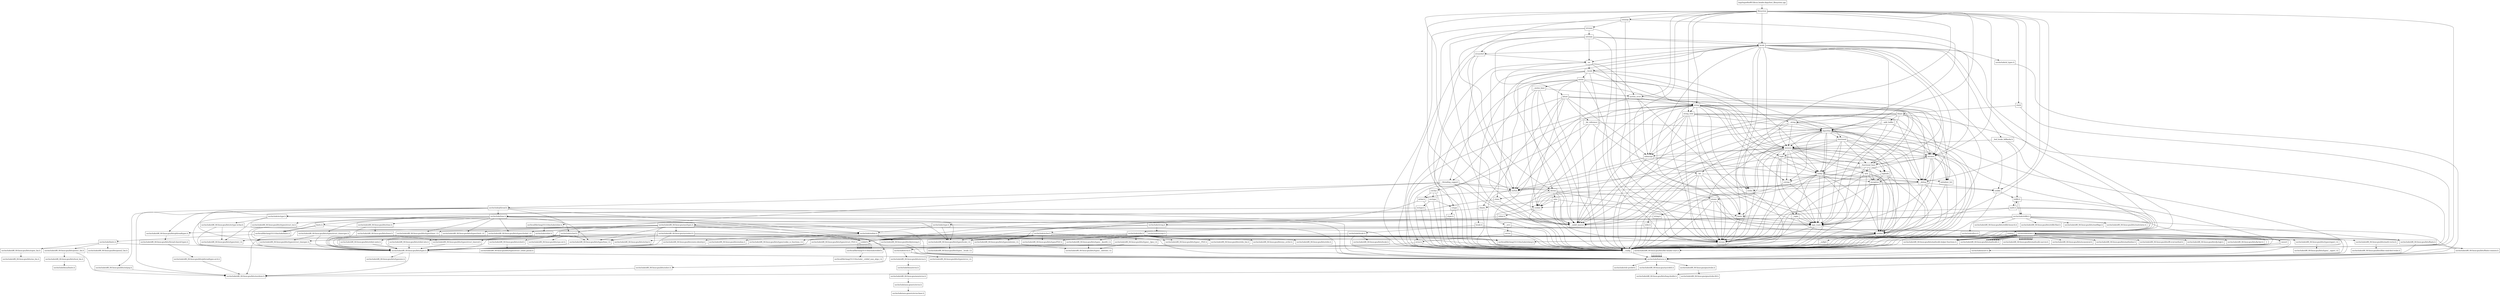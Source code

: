 digraph "dependencies" {
  header_1 [ shape="box", label="filesystem"];
  header_0 [ shape="box", label="tmp/tmpw8iwRO.libcxx.header.deps/test_filesystem.cpp"];
  header_2 [ shape="box", label="__config"];
  header_3 [ shape="box", label="usr/include/features.h"];
  header_4 [ shape="box", label="usr/include/stdc-predef.h"];
  header_5 [ shape="box", label="usr/include/x86_64-linux-gnu/sys/cdefs.h"];
  header_6 [ shape="box", label="usr/include/x86_64-linux-gnu/bits/wordsize.h"];
  header_7 [ shape="box", label="usr/include/x86_64-linux-gnu/bits/long-double.h"];
  header_8 [ shape="box", label="usr/include/x86_64-linux-gnu/gnu/stubs.h"];
  header_9 [ shape="box", label="usr/include/x86_64-linux-gnu/gnu/stubs-64.h"];
  header_11 [ shape="box", label="cstddef"];
  header_12 [ shape="box", label="version"];
  header_13 [ shape="box", label="usr/local/lib/clang/10.0.0/include/stddef.h"];
  header_14 [ shape="box", label="usr/local/lib/clang/10.0.0/include/__stddef_max_align_t.h"];
  header_15 [ shape="box", label="__nullptr"];
  header_16 [ shape="box", label="cstdlib"];
  header_17 [ shape="box", label="stdlib.h"];
  header_18 [ shape="box", label="usr/include/stdlib.h"];
  header_19 [ shape="box", label="usr/include/x86_64-linux-gnu/bits/libc-header-start.h"];
  header_20 [ shape="box", label="stddef.h"];
  header_21 [ shape="box", label="usr/include/x86_64-linux-gnu/bits/waitflags.h"];
  header_22 [ shape="box", label="usr/include/x86_64-linux-gnu/bits/waitstatus.h"];
  header_23 [ shape="box", label="usr/include/x86_64-linux-gnu/bits/floatn.h"];
  header_24 [ shape="box", label="usr/include/x86_64-linux-gnu/bits/floatn-common.h"];
  header_25 [ shape="box", label="usr/include/x86_64-linux-gnu/bits/types/locale_t.h"];
  header_26 [ shape="box", label="usr/include/x86_64-linux-gnu/bits/types/__locale_t.h"];
  header_27 [ shape="box", label="usr/include/x86_64-linux-gnu/sys/types.h"];
  header_28 [ shape="box", label="usr/include/x86_64-linux-gnu/bits/types.h"];
  header_29 [ shape="box", label="usr/include/x86_64-linux-gnu/bits/typesizes.h"];
  header_30 [ shape="box", label="usr/include/x86_64-linux-gnu/bits/types/clock_t.h"];
  header_31 [ shape="box", label="usr/include/x86_64-linux-gnu/bits/types/clockid_t.h"];
  header_32 [ shape="box", label="usr/include/x86_64-linux-gnu/bits/types/time_t.h"];
  header_33 [ shape="box", label="usr/include/x86_64-linux-gnu/bits/types/timer_t.h"];
  header_34 [ shape="box", label="usr/include/x86_64-linux-gnu/bits/stdint-intn.h"];
  header_35 [ shape="box", label="usr/include/endian.h"];
  header_36 [ shape="box", label="usr/include/x86_64-linux-gnu/bits/endian.h"];
  header_37 [ shape="box", label="usr/include/x86_64-linux-gnu/bits/byteswap.h"];
  header_38 [ shape="box", label="usr/include/x86_64-linux-gnu/bits/uintn-identity.h"];
  header_39 [ shape="box", label="usr/include/x86_64-linux-gnu/sys/select.h"];
  header_40 [ shape="box", label="usr/include/x86_64-linux-gnu/bits/select.h"];
  header_41 [ shape="box", label="usr/include/x86_64-linux-gnu/bits/types/sigset_t.h"];
  header_42 [ shape="box", label="usr/include/x86_64-linux-gnu/bits/types/__sigset_t.h"];
  header_43 [ shape="box", label="usr/include/x86_64-linux-gnu/bits/types/struct_timeval.h"];
  header_44 [ shape="box", label="usr/include/x86_64-linux-gnu/bits/types/struct_timespec.h"];
  header_45 [ shape="box", label="usr/include/x86_64-linux-gnu/bits/pthreadtypes.h"];
  header_46 [ shape="box", label="usr/include/x86_64-linux-gnu/bits/thread-shared-types.h"];
  header_47 [ shape="box", label="usr/include/x86_64-linux-gnu/bits/pthreadtypes-arch.h"];
  header_48 [ shape="box", label="usr/include/alloca.h"];
  header_49 [ shape="box", label="usr/include/x86_64-linux-gnu/bits/stdlib-bsearch.h"];
  header_50 [ shape="box", label="usr/include/x86_64-linux-gnu/bits/stdlib-float.h"];
  header_51 [ shape="box", label="math.h"];
  header_52 [ shape="box", label="usr/include/math.h"];
  header_53 [ shape="box", label="usr/include/x86_64-linux-gnu/bits/math-vector.h"];
  header_54 [ shape="box", label="usr/include/x86_64-linux-gnu/bits/libm-simd-decl-stubs.h"];
  header_55 [ shape="box", label="usr/include/x86_64-linux-gnu/bits/flt-eval-method.h"];
  header_56 [ shape="box", label="usr/include/x86_64-linux-gnu/bits/fp-logb.h"];
  header_57 [ shape="box", label="usr/include/x86_64-linux-gnu/bits/fp-fast.h"];
  header_58 [ shape="box", label="usr/include/x86_64-linux-gnu/bits/mathcalls-helper-functions.h"];
  header_59 [ shape="box", label="usr/include/x86_64-linux-gnu/bits/mathcalls.h"];
  header_60 [ shape="box", label="usr/include/x86_64-linux-gnu/bits/mathcalls-narrow.h"];
  header_61 [ shape="box", label="usr/include/x86_64-linux-gnu/bits/iscanonical.h"];
  header_62 [ shape="box", label="usr/include/x86_64-linux-gnu/bits/mathinline.h"];
  header_63 [ shape="box", label="type_traits"];
  header_64 [ shape="box", label="limits"];
  header_65 [ shape="box", label="__undef_macros"];
  header_66 [ shape="box", label="chrono"];
  header_67 [ shape="box", label="ctime"];
  header_68 [ shape="box", label="usr/include/time.h"];
  header_69 [ shape="box", label="usr/include/x86_64-linux-gnu/bits/time.h"];
  header_70 [ shape="box", label="usr/include/x86_64-linux-gnu/bits/timex.h"];
  header_71 [ shape="box", label="usr/include/x86_64-linux-gnu/bits/types/struct_tm.h"];
  header_72 [ shape="box", label="usr/include/x86_64-linux-gnu/bits/types/struct_itimerspec.h"];
  header_73 [ shape="box", label="ratio"];
  header_74 [ shape="box", label="cstdint"];
  header_75 [ shape="box", label="stdint.h"];
  header_76 [ shape="box", label="usr/local/lib/clang/10.0.0/include/stdint.h"];
  header_77 [ shape="box", label="usr/include/stdint.h"];
  header_78 [ shape="box", label="usr/include/x86_64-linux-gnu/bits/wchar.h"];
  header_79 [ shape="box", label="usr/include/x86_64-linux-gnu/bits/stdint-uintn.h"];
  header_80 [ shape="box", label="climits"];
  header_81 [ shape="box", label="limits.h"];
  header_82 [ shape="box", label="usr/local/lib/clang/10.0.0/include/limits.h"];
  header_83 [ shape="box", label="usr/include/limits.h"];
  header_84 [ shape="box", label="usr/include/x86_64-linux-gnu/bits/posix1_lim.h"];
  header_85 [ shape="box", label="usr/include/x86_64-linux-gnu/bits/local_lim.h"];
  header_86 [ shape="box", label="usr/include/linux/limits.h"];
  header_87 [ shape="box", label="usr/include/x86_64-linux-gnu/bits/posix2_lim.h"];
  header_88 [ shape="box", label="usr/include/x86_64-linux-gnu/bits/xopen_lim.h"];
  header_89 [ shape="box", label="usr/include/x86_64-linux-gnu/bits/uio_lim.h"];
  header_90 [ shape="box", label="iterator"];
  header_91 [ shape="box", label="iosfwd"];
  header_92 [ shape="box", label="wchar.h"];
  header_93 [ shape="box", label="usr/include/wchar.h"];
  header_94 [ shape="box", label="usr/local/lib/clang/10.0.0/include/stdarg.h"];
  header_95 [ shape="box", label="usr/include/x86_64-linux-gnu/bits/types/wint_t.h"];
  header_96 [ shape="box", label="usr/include/x86_64-linux-gnu/bits/types/mbstate_t.h"];
  header_97 [ shape="box", label="usr/include/x86_64-linux-gnu/bits/types/__mbstate_t.h"];
  header_98 [ shape="box", label="usr/include/x86_64-linux-gnu/bits/types/__FILE.h"];
  header_99 [ shape="box", label="usr/include/x86_64-linux-gnu/bits/types/FILE.h"];
  header_100 [ shape="box", label="__functional_base"];
  header_101 [ shape="box", label="typeinfo"];
  header_102 [ shape="box", label="exception"];
  header_103 [ shape="box", label="new"];
  header_104 [ shape="box", label="utility"];
  header_105 [ shape="box", label="__tuple"];
  header_106 [ shape="box", label="initializer_list"];
  header_107 [ shape="box", label="cstring"];
  header_108 [ shape="box", label="string.h"];
  header_109 [ shape="box", label="usr/include/string.h"];
  header_110 [ shape="box", label="usr/include/strings.h"];
  header_111 [ shape="box", label="__debug"];
  header_112 [ shape="box", label="cstdio"];
  header_113 [ shape="box", label="stdio.h"];
  header_114 [ shape="box", label="usr/include/stdio.h"];
  header_115 [ shape="box", label="usr/include/x86_64-linux-gnu/bits/types/__fpos_t.h"];
  header_116 [ shape="box", label="usr/include/x86_64-linux-gnu/bits/types/__fpos64_t.h"];
  header_117 [ shape="box", label="usr/include/x86_64-linux-gnu/bits/types/struct_FILE.h"];
  header_118 [ shape="box", label="usr/include/x86_64-linux-gnu/bits/types/cookie_io_functions_t.h"];
  header_119 [ shape="box", label="usr/include/x86_64-linux-gnu/bits/stdio_lim.h"];
  header_120 [ shape="box", label="usr/include/x86_64-linux-gnu/bits/sys_errlist.h"];
  header_121 [ shape="box", label="usr/include/x86_64-linux-gnu/bits/stdio.h"];
  header_122 [ shape="box", label="locale"];
  header_123 [ shape="box", label="__locale"];
  header_124 [ shape="box", label="string"];
  header_125 [ shape="box", label="string_view"];
  header_126 [ shape="box", label="__string"];
  header_127 [ shape="box", label="algorithm"];
  header_128 [ shape="box", label="memory"];
  header_129 [ shape="box", label="tuple"];
  header_130 [ shape="box", label="stdexcept"];
  header_131 [ shape="box", label="cassert"];
  header_132 [ shape="box", label="usr/include/assert.h"];
  header_133 [ shape="box", label="atomic"];
  header_134 [ shape="box", label="functional"];
  header_135 [ shape="box", label="bit"];
  header_136 [ shape="box", label="cwchar"];
  header_137 [ shape="box", label="cwctype"];
  header_138 [ shape="box", label="cctype"];
  header_139 [ shape="box", label="ctype.h"];
  header_140 [ shape="box", label="usr/include/ctype.h"];
  header_141 [ shape="box", label="wctype.h"];
  header_142 [ shape="box", label="usr/include/wctype.h"];
  header_143 [ shape="box", label="usr/include/x86_64-linux-gnu/bits/wctype-wchar.h"];
  header_144 [ shape="box", label="mutex"];
  header_145 [ shape="box", label="__mutex_base"];
  header_146 [ shape="box", label="system_error"];
  header_147 [ shape="box", label="__errc"];
  header_148 [ shape="box", label="cerrno"];
  header_149 [ shape="box", label="errno.h"];
  header_150 [ shape="box", label="usr/include/errno.h"];
  header_151 [ shape="box", label="usr/include/x86_64-linux-gnu/bits/errno.h"];
  header_152 [ shape="box", label="usr/include/linux/errno.h"];
  header_153 [ shape="box", label="usr/include/x86_64-linux-gnu/asm/errno.h"];
  header_154 [ shape="box", label="usr/include/asm-generic/errno.h"];
  header_155 [ shape="box", label="usr/include/asm-generic/errno-base.h"];
  header_156 [ shape="box", label="usr/include/x86_64-linux-gnu/bits/types/error_t.h"];
  header_157 [ shape="box", label="__threading_support"];
  header_10 [ shape="box", label="usr/include/pthread.h"];
  header_158 [ shape="box", label="usr/include/sched.h"];
  header_159 [ shape="box", label="usr/include/x86_64-linux-gnu/bits/sched.h"];
  header_160 [ shape="box", label="usr/include/x86_64-linux-gnu/bits/types/struct_sched_param.h"];
  header_161 [ shape="box", label="usr/include/x86_64-linux-gnu/bits/cpu-set.h"];
  header_162 [ shape="box", label="usr/include/x86_64-linux-gnu/bits/setjmp.h"];
  header_163 [ shape="box", label="locale.h"];
  header_164 [ shape="box", label="usr/include/locale.h"];
  header_165 [ shape="box", label="usr/include/x86_64-linux-gnu/bits/locale.h"];
  header_166 [ shape="box", label="ios"];
  header_167 [ shape="box", label="streambuf"];
  header_168 [ shape="box", label="cstdarg"];
  header_169 [ shape="box", label="usr/include/nl_types.h"];
  header_170 [ shape="box", label="__bsd_locale_fallbacks.h"];
  header_171 [ shape="box", label="stack"];
  header_172 [ shape="box", label="deque"];
  header_173 [ shape="box", label="__split_buffer"];
  header_174 [ shape="box", label="iomanip"];
  header_175 [ shape="box", label="istream"];
  header_176 [ shape="box", label="ostream"];
  header_177 [ shape="box", label="bitset"];
  header_178 [ shape="box", label="__bit_reference"];
  header_82 -> header_83;
  header_25 -> header_26;
  header_110 -> header_3;
  header_110 -> header_20;
  header_110 -> header_25;
  header_63 -> header_2;
  header_63 -> header_11;
  header_63 -> header_12;
  header_173 -> header_2;
  header_173 -> header_63;
  header_173 -> header_127;
  header_173 -> header_65;
  header_132 -> header_3;
  header_20 -> header_13;
  header_20 -> header_13;
  header_20 -> header_13;
  header_20 -> header_13;
  header_20 -> header_13;
  header_20 -> header_13;
  header_20 -> header_13;
  header_20 -> header_13;
  header_20 -> header_13;
  header_20 -> header_13;
  header_116 -> header_28;
  header_116 -> header_97;
  header_91 -> header_2;
  header_91 -> header_92;
  header_162 -> header_6;
  header_143 -> header_28;
  header_143 -> header_95;
  header_143 -> header_35;
  header_137 -> header_2;
  header_137 -> header_138;
  header_137 -> header_141;
  header_64 -> header_2;
  header_64 -> header_63;
  header_64 -> header_65;
  header_64 -> header_12;
  header_136 -> header_2;
  header_136 -> header_137;
  header_136 -> header_92;
  header_108 -> header_2;
  header_108 -> header_109;
  header_115 -> header_28;
  header_115 -> header_97;
  header_15 -> header_2;
  header_123 -> header_2;
  header_123 -> header_124;
  header_123 -> header_128;
  header_123 -> header_104;
  header_123 -> header_144;
  header_123 -> header_74;
  header_123 -> header_138;
  header_123 -> header_163;
  header_44 -> header_28;
  header_153 -> header_154;
  header_133 -> header_2;
  header_133 -> header_11;
  header_133 -> header_74;
  header_133 -> header_63;
  header_133 -> header_12;
  header_112 -> header_2;
  header_112 -> header_113;
  header_175 -> header_2;
  header_175 -> header_12;
  header_175 -> header_176;
  header_175 -> header_65;
  header_150 -> header_3;
  header_150 -> header_151;
  header_150 -> header_156;
  header_45 -> header_46;
  header_106 -> header_2;
  header_106 -> header_11;
  header_113 -> header_2;
  header_113 -> header_114;
  header_109 -> header_19;
  header_109 -> header_20;
  header_109 -> header_25;
  header_109 -> header_110;
  header_10 -> header_3;
  header_10 -> header_35;
  header_10 -> header_158;
  header_10 -> header_68;
  header_10 -> header_45;
  header_10 -> header_162;
  header_10 -> header_6;
  header_10 -> header_44;
  header_41 -> header_42;
  header_168 -> header_2;
  header_168 -> header_94;
  header_84 -> header_6;
  header_84 -> header_85;
  header_142 -> header_3;
  header_142 -> header_28;
  header_142 -> header_95;
  header_142 -> header_143;
  header_142 -> header_25;
  header_107 -> header_2;
  header_107 -> header_108;
  header_134 -> header_2;
  header_134 -> header_63;
  header_134 -> header_101;
  header_134 -> header_102;
  header_134 -> header_128;
  header_134 -> header_129;
  header_134 -> header_104;
  header_134 -> header_12;
  header_134 -> header_100;
  header_51 -> header_2;
  header_51 -> header_17;
  header_51 -> header_52;
  header_51 -> header_63;
  header_51 -> header_64;
  header_83 -> header_19;
  header_83 -> header_84;
  header_83 -> header_87;
  header_83 -> header_88;
  header_52 -> header_19;
  header_52 -> header_28;
  header_52 -> header_53;
  header_52 -> header_23;
  header_52 -> header_55;
  header_52 -> header_56;
  header_52 -> header_57;
  header_52 -> header_58;
  header_52 -> header_59;
  header_52 -> header_58;
  header_52 -> header_59;
  header_52 -> header_58;
  header_52 -> header_59;
  header_52 -> header_59;
  header_52 -> header_59;
  header_52 -> header_59;
  header_52 -> header_59;
  header_52 -> header_60;
  header_52 -> header_60;
  header_52 -> header_60;
  header_52 -> header_60;
  header_52 -> header_60;
  header_52 -> header_60;
  header_52 -> header_60;
  header_52 -> header_60;
  header_52 -> header_60;
  header_52 -> header_61;
  header_52 -> header_62;
  header_122 -> header_2;
  header_122 -> header_123;
  header_122 -> header_111;
  header_122 -> header_127;
  header_122 -> header_128;
  header_122 -> header_166;
  header_122 -> header_167;
  header_122 -> header_90;
  header_122 -> header_64;
  header_122 -> header_12;
  header_122 -> header_168;
  header_122 -> header_16;
  header_122 -> header_67;
  header_122 -> header_112;
  header_122 -> header_169;
  header_122 -> header_170;
  header_122 -> header_65;
  header_35 -> header_3;
  header_35 -> header_36;
  header_35 -> header_37;
  header_35 -> header_38;
  header_92 -> header_2;
  header_92 -> header_93;
  header_72 -> header_28;
  header_72 -> header_44;
  header_127 -> header_2;
  header_127 -> header_106;
  header_127 -> header_63;
  header_127 -> header_107;
  header_127 -> header_104;
  header_127 -> header_128;
  header_127 -> header_134;
  header_127 -> header_90;
  header_127 -> header_11;
  header_127 -> header_135;
  header_127 -> header_12;
  header_127 -> header_111;
  header_127 -> header_65;
  header_139 -> header_2;
  header_139 -> header_140;
  header_11 -> header_2;
  header_11 -> header_12;
  header_11 -> header_13;
  header_11 -> header_15;
  header_30 -> header_28;
  header_66 -> header_2;
  header_66 -> header_67;
  header_66 -> header_63;
  header_66 -> header_73;
  header_66 -> header_64;
  header_66 -> header_12;
  header_66 -> header_65;
  header_3 -> header_4;
  header_3 -> header_5;
  header_3 -> header_8;
  header_2 -> header_3;
  header_140 -> header_3;
  header_140 -> header_28;
  header_140 -> header_35;
  header_140 -> header_25;
  header_117 -> header_28;
  header_159 -> header_160;
  header_27 -> header_3;
  header_27 -> header_28;
  header_27 -> header_30;
  header_27 -> header_31;
  header_27 -> header_32;
  header_27 -> header_33;
  header_27 -> header_20;
  header_27 -> header_34;
  header_27 -> header_35;
  header_27 -> header_39;
  header_27 -> header_45;
  header_53 -> header_54;
  header_163 -> header_2;
  header_163 -> header_164;
  header_16 -> header_2;
  header_16 -> header_17;
  header_34 -> header_28;
  header_48 -> header_3;
  header_48 -> header_20;
  header_12 -> header_2;
  header_158 -> header_3;
  header_158 -> header_28;
  header_158 -> header_20;
  header_158 -> header_32;
  header_158 -> header_44;
  header_158 -> header_159;
  header_158 -> header_161;
  header_164 -> header_3;
  header_164 -> header_20;
  header_164 -> header_165;
  header_164 -> header_25;
  header_67 -> header_2;
  header_67 -> header_68;
  header_126 -> header_2;
  header_126 -> header_127;
  header_126 -> header_112;
  header_126 -> header_128;
  header_126 -> header_111;
  header_126 -> header_65;
  header_0 -> header_1;
  header_76 -> header_77;
  header_149 -> header_2;
  header_149 -> header_150;
  header_130 -> header_2;
  header_130 -> header_102;
  header_130 -> header_91;
  header_43 -> header_28;
  header_169 -> header_3;
  header_152 -> header_153;
  header_33 -> header_28;
  header_157 -> header_2;
  header_157 -> header_66;
  header_157 -> header_91;
  header_157 -> header_149;
  header_157 -> header_10;
  header_157 -> header_158;
  header_157 -> header_65;
  header_93 -> header_19;
  header_93 -> header_23;
  header_93 -> header_20;
  header_93 -> header_94;
  header_93 -> header_78;
  header_93 -> header_95;
  header_93 -> header_96;
  header_93 -> header_98;
  header_93 -> header_99;
  header_93 -> header_25;
  header_172 -> header_2;
  header_172 -> header_173;
  header_172 -> header_63;
  header_172 -> header_106;
  header_172 -> header_90;
  header_172 -> header_127;
  header_172 -> header_130;
  header_172 -> header_12;
  header_172 -> header_65;
  header_135 -> header_2;
  header_135 -> header_64;
  header_135 -> header_63;
  header_135 -> header_12;
  header_135 -> header_111;
  header_135 -> header_65;
  header_8 -> header_9;
  header_118 -> header_28;
  header_37 -> header_3;
  header_37 -> header_28;
  header_79 -> header_28;
  header_141 -> header_2;
  header_141 -> header_142;
  header_1 -> header_2;
  header_1 -> header_11;
  header_1 -> header_16;
  header_1 -> header_66;
  header_1 -> header_90;
  header_1 -> header_91;
  header_1 -> header_122;
  header_1 -> header_128;
  header_1 -> header_171;
  header_1 -> header_124;
  header_1 -> header_146;
  header_1 -> header_104;
  header_1 -> header_174;
  header_1 -> header_125;
  header_1 -> header_12;
  header_1 -> header_111;
  header_1 -> header_65;
  header_5 -> header_6;
  header_5 -> header_7;
  header_32 -> header_28;
  header_124 -> header_2;
  header_124 -> header_125;
  header_124 -> header_91;
  header_124 -> header_107;
  header_124 -> header_112;
  header_124 -> header_136;
  header_124 -> header_127;
  header_124 -> header_90;
  header_124 -> header_104;
  header_124 -> header_128;
  header_124 -> header_130;
  header_124 -> header_63;
  header_124 -> header_106;
  header_124 -> header_100;
  header_124 -> header_12;
  header_124 -> header_74;
  header_124 -> header_111;
  header_124 -> header_65;
  header_81 -> header_2;
  header_81 -> header_82;
  header_81 -> header_82;
  header_144 -> header_2;
  header_144 -> header_145;
  header_144 -> header_74;
  header_144 -> header_134;
  header_144 -> header_128;
  header_144 -> header_129;
  header_144 -> header_12;
  header_144 -> header_157;
  header_144 -> header_65;
  header_102 -> header_2;
  header_102 -> header_11;
  header_102 -> header_16;
  header_102 -> header_63;
  header_102 -> header_12;
  header_80 -> header_2;
  header_80 -> header_81;
  header_85 -> header_86;
  header_77 -> header_19;
  header_77 -> header_28;
  header_77 -> header_78;
  header_77 -> header_6;
  header_77 -> header_34;
  header_77 -> header_79;
  header_128 -> header_2;
  header_128 -> header_63;
  header_128 -> header_101;
  header_128 -> header_11;
  header_128 -> header_74;
  header_128 -> header_103;
  header_128 -> header_104;
  header_128 -> header_64;
  header_128 -> header_90;
  header_128 -> header_100;
  header_128 -> header_91;
  header_128 -> header_129;
  header_128 -> header_130;
  header_128 -> header_107;
  header_128 -> header_131;
  header_128 -> header_133;
  header_128 -> header_12;
  header_128 -> header_65;
  header_170 -> header_17;
  header_170 -> header_94;
  header_170 -> header_128;
  header_145 -> header_2;
  header_145 -> header_66;
  header_145 -> header_146;
  header_145 -> header_157;
  header_145 -> header_65;
  header_114 -> header_19;
  header_114 -> header_20;
  header_114 -> header_94;
  header_114 -> header_28;
  header_114 -> header_115;
  header_114 -> header_116;
  header_114 -> header_98;
  header_114 -> header_99;
  header_114 -> header_117;
  header_114 -> header_118;
  header_114 -> header_119;
  header_114 -> header_120;
  header_114 -> header_121;
  header_38 -> header_28;
  header_166 -> header_2;
  header_166 -> header_91;
  header_166 -> header_123;
  header_166 -> header_146;
  header_166 -> header_133;
  header_47 -> header_6;
  header_177 -> header_2;
  header_177 -> header_178;
  header_177 -> header_11;
  header_177 -> header_80;
  header_177 -> header_124;
  header_177 -> header_130;
  header_177 -> header_91;
  header_177 -> header_100;
  header_177 -> header_65;
  header_146 -> header_147;
  header_146 -> header_63;
  header_146 -> header_130;
  header_146 -> header_100;
  header_146 -> header_124;
  header_176 -> header_2;
  header_176 -> header_166;
  header_176 -> header_167;
  header_176 -> header_122;
  header_176 -> header_90;
  header_176 -> header_177;
  header_176 -> header_12;
  header_129 -> header_2;
  header_129 -> header_105;
  header_129 -> header_11;
  header_129 -> header_63;
  header_129 -> header_100;
  header_129 -> header_104;
  header_129 -> header_12;
  header_31 -> header_28;
  header_105 -> header_2;
  header_105 -> header_11;
  header_105 -> header_63;
  header_96 -> header_97;
  header_28 -> header_3;
  header_28 -> header_6;
  header_28 -> header_29;
  header_88 -> header_89;
  header_111 -> header_2;
  header_111 -> header_91;
  header_111 -> header_16;
  header_111 -> header_112;
  header_111 -> header_11;
  header_167 -> header_2;
  header_167 -> header_91;
  header_167 -> header_166;
  header_167 -> header_65;
  header_13 -> header_14;
  header_75 -> header_2;
  header_75 -> header_76;
  header_19 -> header_3;
  header_19 -> header_3;
  header_19 -> header_3;
  header_19 -> header_3;
  header_19 -> header_3;
  header_19 -> header_3;
  header_19 -> header_3;
  header_23 -> header_3;
  header_23 -> header_24;
  header_138 -> header_2;
  header_138 -> header_139;
  header_171 -> header_2;
  header_171 -> header_172;
  header_46 -> header_47;
  header_147 -> header_2;
  header_147 -> header_148;
  header_131 -> header_2;
  header_131 -> header_132;
  header_148 -> header_2;
  header_148 -> header_149;
  header_17 -> header_2;
  header_17 -> header_18;
  header_17 -> header_51;
  header_17 -> header_18;
  header_68 -> header_3;
  header_68 -> header_20;
  header_68 -> header_69;
  header_68 -> header_30;
  header_68 -> header_32;
  header_68 -> header_71;
  header_68 -> header_44;
  header_68 -> header_31;
  header_68 -> header_33;
  header_68 -> header_72;
  header_68 -> header_25;
  header_18 -> header_19;
  header_18 -> header_20;
  header_18 -> header_21;
  header_18 -> header_22;
  header_18 -> header_23;
  header_18 -> header_25;
  header_18 -> header_27;
  header_18 -> header_48;
  header_18 -> header_49;
  header_18 -> header_50;
  header_178 -> header_2;
  header_178 -> header_135;
  header_178 -> header_127;
  header_178 -> header_65;
  header_125 -> header_2;
  header_125 -> header_126;
  header_125 -> header_127;
  header_125 -> header_90;
  header_125 -> header_64;
  header_125 -> header_130;
  header_125 -> header_12;
  header_125 -> header_111;
  header_125 -> header_65;
  header_151 -> header_152;
  header_73 -> header_2;
  header_73 -> header_74;
  header_73 -> header_80;
  header_73 -> header_63;
  header_73 -> header_65;
  header_69 -> header_28;
  header_69 -> header_70;
  header_154 -> header_155;
  header_70 -> header_28;
  header_70 -> header_43;
  header_71 -> header_28;
  header_39 -> header_3;
  header_39 -> header_28;
  header_39 -> header_40;
  header_39 -> header_41;
  header_39 -> header_32;
  header_39 -> header_43;
  header_39 -> header_44;
  header_103 -> header_2;
  header_103 -> header_102;
  header_103 -> header_63;
  header_103 -> header_11;
  header_103 -> header_12;
  header_90 -> header_2;
  header_90 -> header_91;
  header_90 -> header_100;
  header_90 -> header_63;
  header_90 -> header_11;
  header_90 -> header_106;
  header_90 -> header_12;
  header_90 -> header_111;
  header_74 -> header_2;
  header_74 -> header_75;
  header_40 -> header_6;
  header_100 -> header_2;
  header_100 -> header_63;
  header_100 -> header_101;
  header_100 -> header_102;
  header_100 -> header_103;
  header_100 -> header_104;
  header_101 -> header_2;
  header_101 -> header_102;
  header_101 -> header_11;
  header_101 -> header_74;
  header_24 -> header_3;
  header_24 -> header_7;
  header_104 -> header_2;
  header_104 -> header_105;
  header_104 -> header_63;
  header_104 -> header_106;
  header_104 -> header_11;
  header_104 -> header_107;
  header_104 -> header_74;
  header_104 -> header_12;
  header_104 -> header_111;
  header_174 -> header_2;
  header_174 -> header_126;
  header_174 -> header_175;
  header_174 -> header_12;
}
